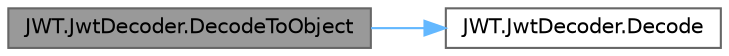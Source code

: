 digraph "JWT.JwtDecoder.DecodeToObject"
{
 // LATEX_PDF_SIZE
  bgcolor="transparent";
  edge [fontname=Helvetica,fontsize=10,labelfontname=Helvetica,labelfontsize=10];
  node [fontname=Helvetica,fontsize=10,shape=box,height=0.2,width=0.4];
  rankdir="LR";
  Node1 [id="Node000001",label="JWT.JwtDecoder.DecodeToObject",height=0.2,width=0.4,color="gray40", fillcolor="grey60", style="filled", fontcolor="black",tooltip=" "];
  Node1 -> Node2 [id="edge1_Node000001_Node000002",color="steelblue1",style="solid",tooltip=" "];
  Node2 [id="Node000002",label="JWT.JwtDecoder.Decode",height=0.2,width=0.4,color="grey40", fillcolor="white", style="filled",URL="$class_j_w_t_1_1_jwt_decoder.html#aa14378f1bcd2782f35a6d4e4d77ee5c7",tooltip=" "];
}

